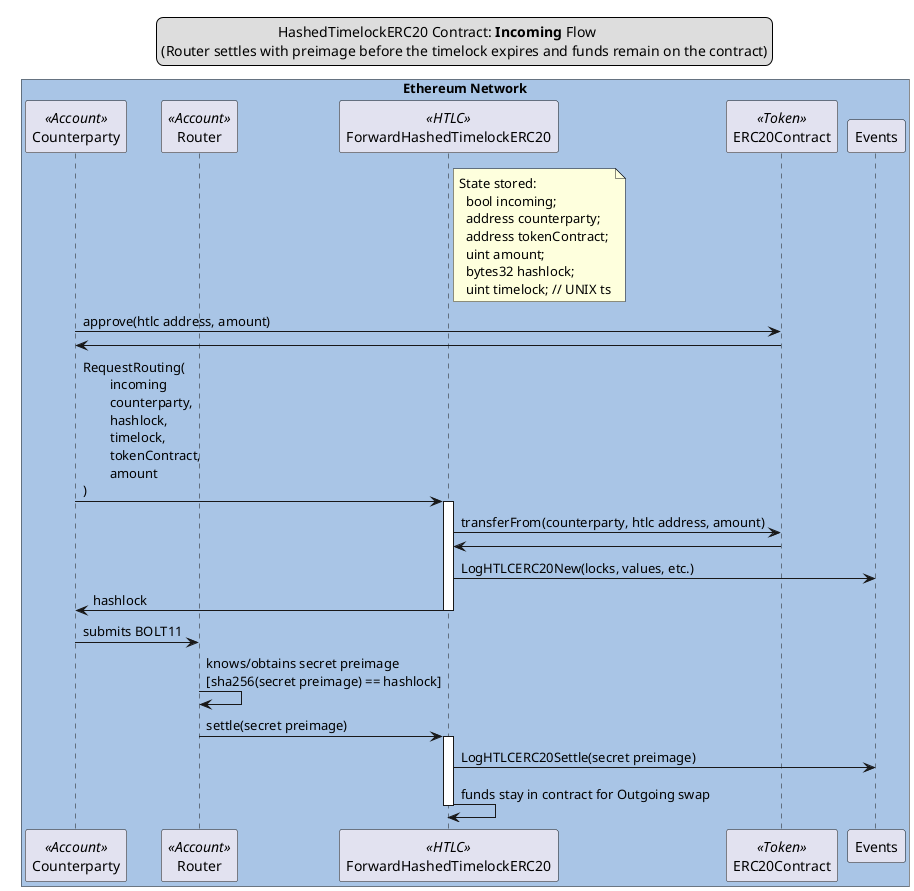 @startuml
skinparam BoxPadding 20

legend top
\t\t\t\tHashedTimelockERC20 Contract: **Incoming** Flow
(Router settles with preimage before the timelock expires and funds remain on the contract)
end legend

box "Ethereum Network" #A9C5E6
participant Counterparty as counterparty << Account >>
participant Router as router << Account >>
participant ForwardHashedTimelockERC20 as htlc << HTLC >>
participant ERC20Contract as token << Token >>
participant Events as events
end box

note right of htlc
State stored:
  bool incoming;
  address counterparty;
  address tokenContract;
  uint amount;
  bytes32 hashlock;
  uint timelock; // UNIX ts
end note

counterparty->token:approve(htlc address, amount)
token->counterparty

counterparty->htlc:RequestRouting(\n\tincoming\n\tcounterparty,\n\thashlock,\n\ttimelock,\n\ttokenContract,\n\tamount\n)

activate htlc
  htlc->token:transferFrom(counterparty, htlc address, amount)
  token->htlc
  htlc->events:LogHTLCERC20New(locks, values, etc.)
  htlc->counterparty:hashlock
deactivate htlc

counterparty->router:submits BOLT11
router->router:knows/obtains secret preimage\n[sha256(secret preimage) == hashlock]

router->htlc:settle(secret preimage)

activate htlc
  htlc->events:LogHTLCERC20Settle(secret preimage)
  htlc->htlc:funds stay in contract for Outgoing swap
deactivate htlc

@enduml
